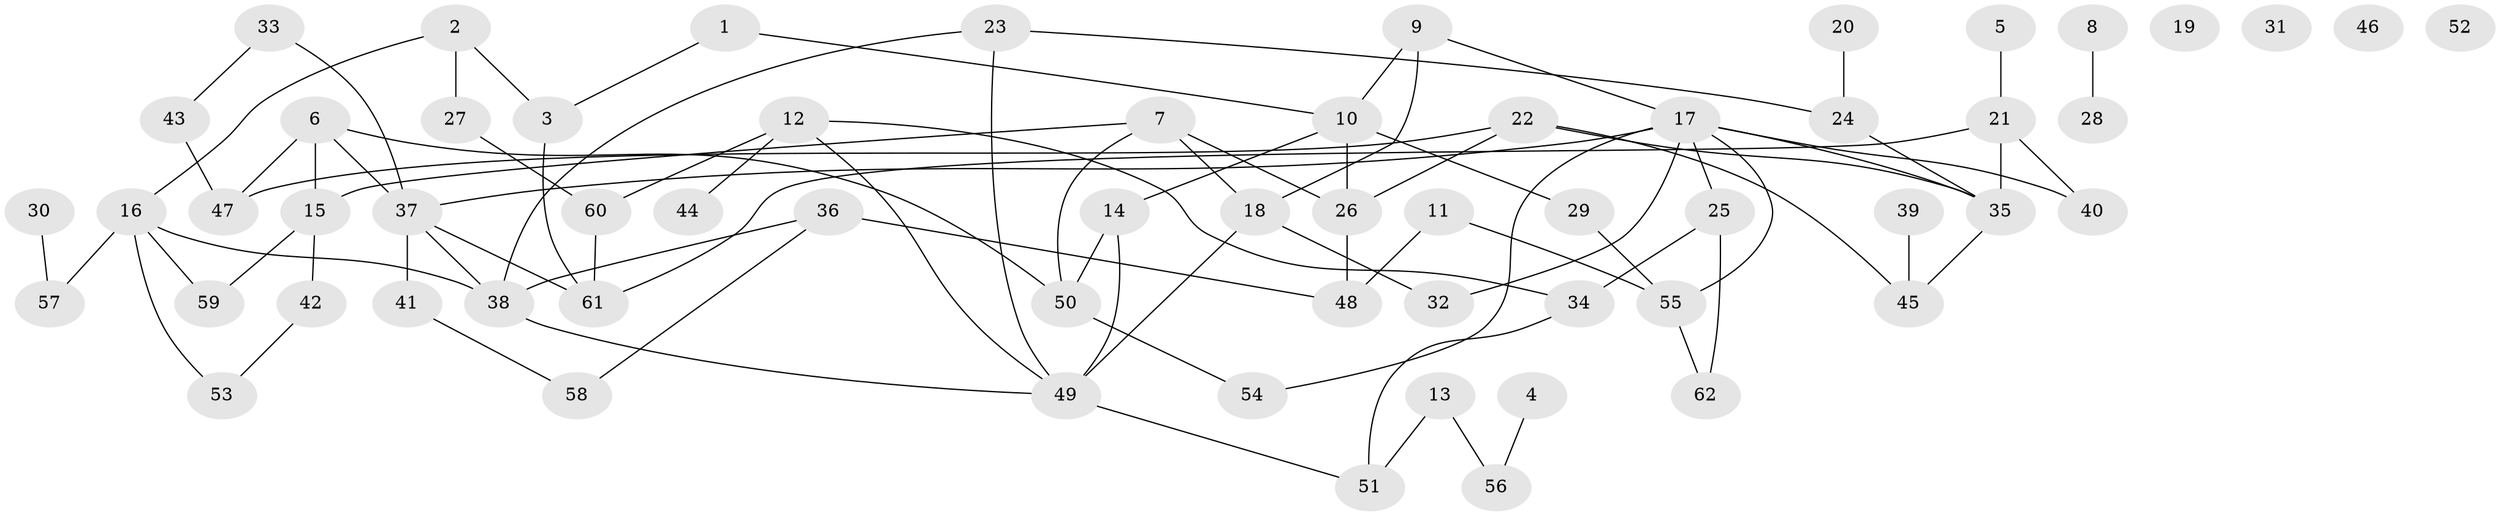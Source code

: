 // coarse degree distribution, {2: 0.18181818181818182, 6: 0.12121212121212122, 1: 0.18181818181818182, 4: 0.18181818181818182, 9: 0.030303030303030304, 3: 0.15151515151515152, 5: 0.09090909090909091, 7: 0.030303030303030304, 8: 0.030303030303030304}
// Generated by graph-tools (version 1.1) at 2025/35/03/04/25 23:35:57]
// undirected, 62 vertices, 85 edges
graph export_dot {
  node [color=gray90,style=filled];
  1;
  2;
  3;
  4;
  5;
  6;
  7;
  8;
  9;
  10;
  11;
  12;
  13;
  14;
  15;
  16;
  17;
  18;
  19;
  20;
  21;
  22;
  23;
  24;
  25;
  26;
  27;
  28;
  29;
  30;
  31;
  32;
  33;
  34;
  35;
  36;
  37;
  38;
  39;
  40;
  41;
  42;
  43;
  44;
  45;
  46;
  47;
  48;
  49;
  50;
  51;
  52;
  53;
  54;
  55;
  56;
  57;
  58;
  59;
  60;
  61;
  62;
  1 -- 3;
  1 -- 10;
  2 -- 3;
  2 -- 16;
  2 -- 27;
  3 -- 61;
  4 -- 56;
  5 -- 21;
  6 -- 15;
  6 -- 37;
  6 -- 47;
  6 -- 50;
  7 -- 15;
  7 -- 18;
  7 -- 26;
  7 -- 50;
  8 -- 28;
  9 -- 10;
  9 -- 17;
  9 -- 18;
  10 -- 14;
  10 -- 26;
  10 -- 29;
  11 -- 48;
  11 -- 55;
  12 -- 34;
  12 -- 44;
  12 -- 49;
  12 -- 60;
  13 -- 51;
  13 -- 56;
  14 -- 49;
  14 -- 50;
  15 -- 42;
  15 -- 59;
  16 -- 38;
  16 -- 53;
  16 -- 57;
  16 -- 59;
  17 -- 25;
  17 -- 32;
  17 -- 35;
  17 -- 37;
  17 -- 40;
  17 -- 54;
  17 -- 55;
  18 -- 32;
  18 -- 49;
  20 -- 24;
  21 -- 35;
  21 -- 40;
  21 -- 61;
  22 -- 26;
  22 -- 35;
  22 -- 45;
  22 -- 47;
  23 -- 24;
  23 -- 38;
  23 -- 49;
  24 -- 35;
  25 -- 34;
  25 -- 62;
  26 -- 48;
  27 -- 60;
  29 -- 55;
  30 -- 57;
  33 -- 37;
  33 -- 43;
  34 -- 51;
  35 -- 45;
  36 -- 38;
  36 -- 48;
  36 -- 58;
  37 -- 38;
  37 -- 41;
  37 -- 61;
  38 -- 49;
  39 -- 45;
  41 -- 58;
  42 -- 53;
  43 -- 47;
  49 -- 51;
  50 -- 54;
  55 -- 62;
  60 -- 61;
}
